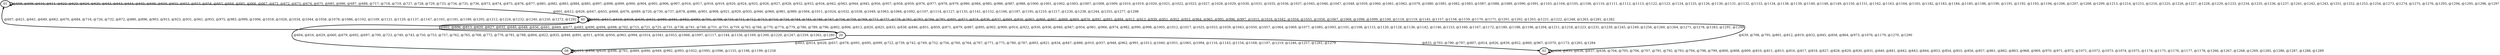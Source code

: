 digraph G {
        node [style=rounded, penwidth=3, fontsize=20, shape=oval];
        "01" -> "40" [label="@601, @612, @626, @647, @655, @668, @676, @689, @720, @730, @737, @878, @886, @901, @908, @921, @929, @935, @946, @960, @981, @989, @1004, @1011, @1024, @1032, @1038, @1049, @1063, @1084, @1092, @1107, @1114, @1127, @1135, @1141, @1152, @1166, @1187, @1195, @1210, @1217, @1230, @1238, @1244, @1255, @1277, @1298", color=black,arrowsize=1,style=bold,penwidth=3,fontsize=20];
"40" -> "20" [label="@602, @606, @613, @620, @627, @632, @640, @648, @656, @661, @669, @677, @683, @690, @694, @698, @702, @715, @721, @725, @731, @738, @741, @748, @751, @755, @759, @763, @766, @770, @774, @779, @786, @789, @796, @802, @806, @813, @820, @825, @833, @838, @846, @851, @859, @871, @879, @887, @895, @902, @909, @914, @922, @930, @936, @940, @947, @954, @961, @966, @974, @982, @990, @998, @1005, @1012, @1017, @1025, @1033, @1039, @1043, @1050, @1057, @1064, @1069, @1077, @1085, @1093, @1101, @1108, @1115, @1120, @1128, @1136, @1142, @1146, @1153, @1160, @1167, @1172, @1180, @1188, @1196, @1204, @1211, @1218, @1223, @1231, @1239, @1245, @1249, @1256, @1260, @1264, @1271, @1278, @1283, @1291, @1299", color=black,arrowsize=1,style=bold,penwidth=3,fontsize=20];
"20" -> "08" [label="@603, @614, @628, @657, @678, @691, @695, @699, @722, @739, @742, @749, @752, @756, @760, @764, @767, @771, @775, @780, @787, @803, @821, @834, @847, @888, @910, @937, @948, @962, @991, @1013, @1040, @1051, @1065, @1094, @1116, @1143, @1154, @1168, @1197, @1219, @1246, @1257, @1261, @1279", color=black,arrowsize=1,style=bold,penwidth=3,fontsize=20];
"08" -> "40" [label="@604, @616, @629, @660, @679, @692, @697, @700, @723, @740, @743, @750, @753, @757, @762, @765, @768, @772, @776, @781, @788, @804, @822, @835, @848, @891, @911, @938, @950, @963, @994, @1014, @1041, @1053, @1066, @1097, @1117, @1144, @1156, @1169, @1200, @1220, @1247, @1259, @1262, @1280", color=black,arrowsize=1,style=bold,penwidth=3,fontsize=20];
"40" -> "40" [label="@605, @617, @618, @619, @630, @631, @680, @681, @682, @693, @701, @709, @710, @711, @712, @713, @714, @724, @744, @745, @746, @747, @754, @758, @769, @773, @777, @778, @782, @783, @784, @785, @805, @823, @824, @836, @837, @849, @850, @865, @866, @867, @868, @869, @870, @892, @893, @894, @912, @913, @939, @951, @952, @953, @964, @965, @995, @996, @997, @1015, @1016, @1042, @1054, @1055, @1056, @1067, @1068, @1098, @1099, @1100, @1118, @1119, @1145, @1157, @1158, @1159, @1170, @1171, @1201, @1202, @1203, @1221, @1222, @1248, @1263, @1281, @1282", color=black,arrowsize=1,style=bold,penwidth=3,fontsize=20];
"20" -> "01" [label="@607, @621, @641, @649, @662, @670, @684, @716, @726, @732, @872, @880, @896, @903, @915, @923, @931, @941, @955, @975, @983, @999, @1006, @1018, @1026, @1034, @1044, @1058, @1078, @1086, @1102, @1109, @1121, @1129, @1137, @1147, @1161, @1181, @1189, @1205, @1212, @1224, @1232, @1240, @1250, @1272, @1292", color=black,arrowsize=1,style=bold,penwidth=3,fontsize=20];
"01" -> "01" [label="@608, @609, @610, @611, @622, @623, @624, @625, @642, @643, @644, @645, @646, @650, @651, @652, @653, @654, @663, @664, @665, @666, @667, @671, @672, @673, @674, @675, @685, @686, @687, @688, @717, @718, @719, @727, @728, @729, @733, @734, @735, @736, @873, @874, @875, @876, @877, @881, @882, @883, @884, @885, @897, @898, @899, @900, @904, @905, @906, @907, @916, @917, @918, @919, @920, @924, @925, @926, @927, @928, @932, @933, @934, @942, @943, @944, @945, @956, @957, @958, @959, @976, @977, @978, @979, @980, @984, @985, @986, @987, @988, @1000, @1001, @1002, @1003, @1007, @1008, @1009, @1010, @1019, @1020, @1021, @1022, @1023, @1027, @1028, @1029, @1030, @1031, @1035, @1036, @1037, @1045, @1046, @1047, @1048, @1059, @1060, @1061, @1062, @1079, @1080, @1081, @1082, @1083, @1087, @1088, @1089, @1090, @1091, @1103, @1104, @1105, @1106, @1110, @1111, @1112, @1113, @1122, @1123, @1124, @1125, @1126, @1130, @1131, @1132, @1133, @1134, @1138, @1139, @1140, @1148, @1149, @1150, @1151, @1162, @1163, @1164, @1165, @1182, @1183, @1184, @1185, @1186, @1190, @1191, @1192, @1193, @1194, @1206, @1207, @1208, @1209, @1213, @1214, @1215, @1216, @1225, @1226, @1227, @1228, @1229, @1233, @1234, @1235, @1236, @1237, @1241, @1242, @1243, @1251, @1252, @1253, @1254, @1273, @1274, @1275, @1276, @1293, @1294, @1295, @1296, @1297", color=black,arrowsize=1,style=bold,penwidth=3,fontsize=20];
"08" -> "08" [label="@615, @658, @659, @696, @761, @889, @890, @949, @992, @993, @1052, @1095, @1096, @1155, @1198, @1199, @1258", color=black,arrowsize=1,style=bold,penwidth=3,fontsize=20];
"20" -> "02" [label="@633, @703, @790, @797, @807, @814, @826, @839, @852, @860, @967, @1070, @1173, @1265, @1284", color=black,arrowsize=1,style=bold,penwidth=3,fontsize=20];
"02" -> "02" [label="@634, @635, @636, @637, @638, @704, @705, @706, @707, @791, @792, @793, @794, @798, @799, @800, @808, @809, @810, @811, @815, @816, @817, @818, @827, @828, @829, @830, @831, @840, @841, @842, @843, @844, @853, @854, @855, @856, @857, @861, @862, @863, @968, @969, @970, @971, @972, @1071, @1072, @1073, @1074, @1075, @1174, @1175, @1176, @1177, @1178, @1266, @1267, @1268, @1269, @1285, @1286, @1287, @1288, @1289", color=black,arrowsize=1,style=bold,penwidth=3,fontsize=20];
"02" -> "40" [label="@639, @708, @795, @801, @812, @819, @832, @845, @858, @864, @973, @1076, @1179, @1270, @1290", color=black,arrowsize=1,style=bold,penwidth=3,fontsize=20];
}
